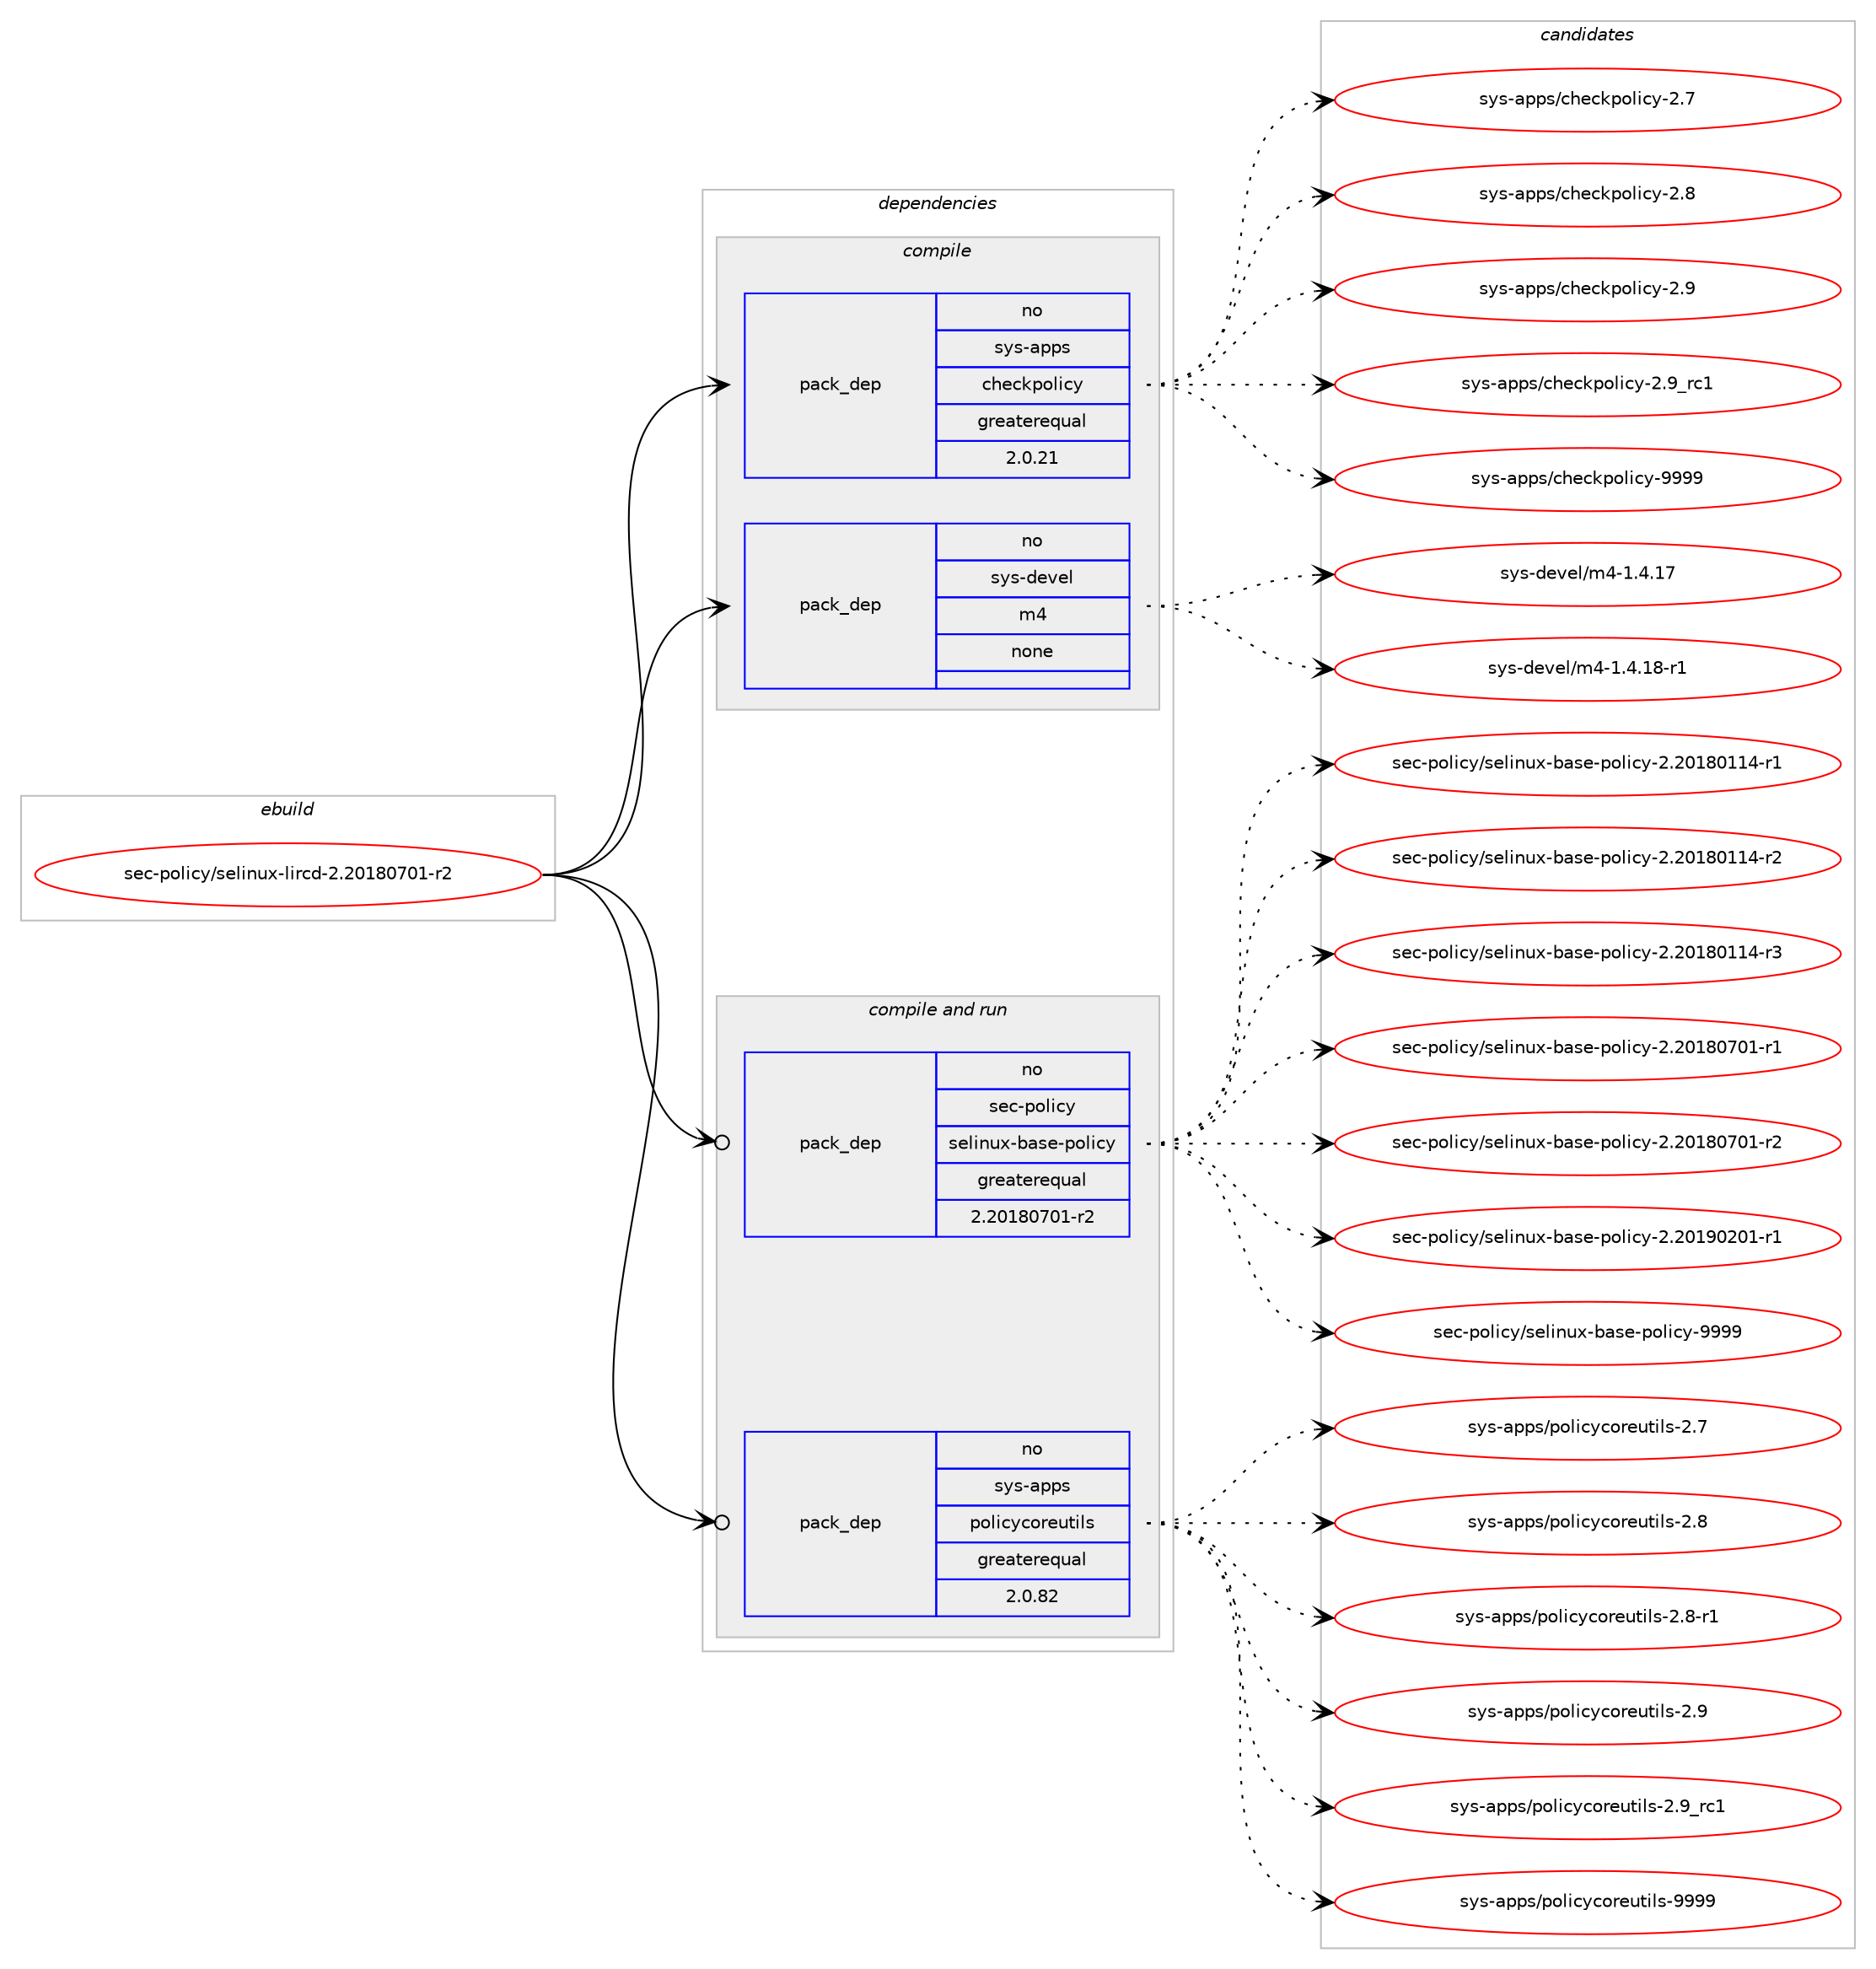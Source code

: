 digraph prolog {

# *************
# Graph options
# *************

newrank=true;
concentrate=true;
compound=true;
graph [rankdir=LR,fontname=Helvetica,fontsize=10,ranksep=1.5];#, ranksep=2.5, nodesep=0.2];
edge  [arrowhead=vee];
node  [fontname=Helvetica,fontsize=10];

# **********
# The ebuild
# **********

subgraph cluster_leftcol {
color=gray;
rank=same;
label=<<i>ebuild</i>>;
id [label="sec-policy/selinux-lircd-2.20180701-r2", color=red, width=4, href="../sec-policy/selinux-lircd-2.20180701-r2.svg"];
}

# ****************
# The dependencies
# ****************

subgraph cluster_midcol {
color=gray;
label=<<i>dependencies</i>>;
subgraph cluster_compile {
fillcolor="#eeeeee";
style=filled;
label=<<i>compile</i>>;
subgraph pack1294 {
dependency1382 [label=<<TABLE BORDER="0" CELLBORDER="1" CELLSPACING="0" CELLPADDING="4" WIDTH="220"><TR><TD ROWSPAN="6" CELLPADDING="30">pack_dep</TD></TR><TR><TD WIDTH="110">no</TD></TR><TR><TD>sys-apps</TD></TR><TR><TD>checkpolicy</TD></TR><TR><TD>greaterequal</TD></TR><TR><TD>2.0.21</TD></TR></TABLE>>, shape=none, color=blue];
}
id:e -> dependency1382:w [weight=20,style="solid",arrowhead="vee"];
subgraph pack1295 {
dependency1383 [label=<<TABLE BORDER="0" CELLBORDER="1" CELLSPACING="0" CELLPADDING="4" WIDTH="220"><TR><TD ROWSPAN="6" CELLPADDING="30">pack_dep</TD></TR><TR><TD WIDTH="110">no</TD></TR><TR><TD>sys-devel</TD></TR><TR><TD>m4</TD></TR><TR><TD>none</TD></TR><TR><TD></TD></TR></TABLE>>, shape=none, color=blue];
}
id:e -> dependency1383:w [weight=20,style="solid",arrowhead="vee"];
}
subgraph cluster_compileandrun {
fillcolor="#eeeeee";
style=filled;
label=<<i>compile and run</i>>;
subgraph pack1296 {
dependency1384 [label=<<TABLE BORDER="0" CELLBORDER="1" CELLSPACING="0" CELLPADDING="4" WIDTH="220"><TR><TD ROWSPAN="6" CELLPADDING="30">pack_dep</TD></TR><TR><TD WIDTH="110">no</TD></TR><TR><TD>sec-policy</TD></TR><TR><TD>selinux-base-policy</TD></TR><TR><TD>greaterequal</TD></TR><TR><TD>2.20180701-r2</TD></TR></TABLE>>, shape=none, color=blue];
}
id:e -> dependency1384:w [weight=20,style="solid",arrowhead="odotvee"];
subgraph pack1297 {
dependency1385 [label=<<TABLE BORDER="0" CELLBORDER="1" CELLSPACING="0" CELLPADDING="4" WIDTH="220"><TR><TD ROWSPAN="6" CELLPADDING="30">pack_dep</TD></TR><TR><TD WIDTH="110">no</TD></TR><TR><TD>sys-apps</TD></TR><TR><TD>policycoreutils</TD></TR><TR><TD>greaterequal</TD></TR><TR><TD>2.0.82</TD></TR></TABLE>>, shape=none, color=blue];
}
id:e -> dependency1385:w [weight=20,style="solid",arrowhead="odotvee"];
}
subgraph cluster_run {
fillcolor="#eeeeee";
style=filled;
label=<<i>run</i>>;
}
}

# **************
# The candidates
# **************

subgraph cluster_choices {
rank=same;
color=gray;
label=<<i>candidates</i>>;

subgraph choice1294 {
color=black;
nodesep=1;
choice11512111545971121121154799104101991071121111081059912145504655 [label="sys-apps/checkpolicy-2.7", color=red, width=4,href="../sys-apps/checkpolicy-2.7.svg"];
choice11512111545971121121154799104101991071121111081059912145504656 [label="sys-apps/checkpolicy-2.8", color=red, width=4,href="../sys-apps/checkpolicy-2.8.svg"];
choice11512111545971121121154799104101991071121111081059912145504657 [label="sys-apps/checkpolicy-2.9", color=red, width=4,href="../sys-apps/checkpolicy-2.9.svg"];
choice11512111545971121121154799104101991071121111081059912145504657951149949 [label="sys-apps/checkpolicy-2.9_rc1", color=red, width=4,href="../sys-apps/checkpolicy-2.9_rc1.svg"];
choice1151211154597112112115479910410199107112111108105991214557575757 [label="sys-apps/checkpolicy-9999", color=red, width=4,href="../sys-apps/checkpolicy-9999.svg"];
dependency1382:e -> choice11512111545971121121154799104101991071121111081059912145504655:w [style=dotted,weight="100"];
dependency1382:e -> choice11512111545971121121154799104101991071121111081059912145504656:w [style=dotted,weight="100"];
dependency1382:e -> choice11512111545971121121154799104101991071121111081059912145504657:w [style=dotted,weight="100"];
dependency1382:e -> choice11512111545971121121154799104101991071121111081059912145504657951149949:w [style=dotted,weight="100"];
dependency1382:e -> choice1151211154597112112115479910410199107112111108105991214557575757:w [style=dotted,weight="100"];
}
subgraph choice1295 {
color=black;
nodesep=1;
choice11512111545100101118101108471095245494652464955 [label="sys-devel/m4-1.4.17", color=red, width=4,href="../sys-devel/m4-1.4.17.svg"];
choice115121115451001011181011084710952454946524649564511449 [label="sys-devel/m4-1.4.18-r1", color=red, width=4,href="../sys-devel/m4-1.4.18-r1.svg"];
dependency1383:e -> choice11512111545100101118101108471095245494652464955:w [style=dotted,weight="100"];
dependency1383:e -> choice115121115451001011181011084710952454946524649564511449:w [style=dotted,weight="100"];
}
subgraph choice1296 {
color=black;
nodesep=1;
choice11510199451121111081059912147115101108105110117120459897115101451121111081059912145504650484956484949524511449 [label="sec-policy/selinux-base-policy-2.20180114-r1", color=red, width=4,href="../sec-policy/selinux-base-policy-2.20180114-r1.svg"];
choice11510199451121111081059912147115101108105110117120459897115101451121111081059912145504650484956484949524511450 [label="sec-policy/selinux-base-policy-2.20180114-r2", color=red, width=4,href="../sec-policy/selinux-base-policy-2.20180114-r2.svg"];
choice11510199451121111081059912147115101108105110117120459897115101451121111081059912145504650484956484949524511451 [label="sec-policy/selinux-base-policy-2.20180114-r3", color=red, width=4,href="../sec-policy/selinux-base-policy-2.20180114-r3.svg"];
choice11510199451121111081059912147115101108105110117120459897115101451121111081059912145504650484956485548494511449 [label="sec-policy/selinux-base-policy-2.20180701-r1", color=red, width=4,href="../sec-policy/selinux-base-policy-2.20180701-r1.svg"];
choice11510199451121111081059912147115101108105110117120459897115101451121111081059912145504650484956485548494511450 [label="sec-policy/selinux-base-policy-2.20180701-r2", color=red, width=4,href="../sec-policy/selinux-base-policy-2.20180701-r2.svg"];
choice11510199451121111081059912147115101108105110117120459897115101451121111081059912145504650484957485048494511449 [label="sec-policy/selinux-base-policy-2.20190201-r1", color=red, width=4,href="../sec-policy/selinux-base-policy-2.20190201-r1.svg"];
choice1151019945112111108105991214711510110810511011712045989711510145112111108105991214557575757 [label="sec-policy/selinux-base-policy-9999", color=red, width=4,href="../sec-policy/selinux-base-policy-9999.svg"];
dependency1384:e -> choice11510199451121111081059912147115101108105110117120459897115101451121111081059912145504650484956484949524511449:w [style=dotted,weight="100"];
dependency1384:e -> choice11510199451121111081059912147115101108105110117120459897115101451121111081059912145504650484956484949524511450:w [style=dotted,weight="100"];
dependency1384:e -> choice11510199451121111081059912147115101108105110117120459897115101451121111081059912145504650484956484949524511451:w [style=dotted,weight="100"];
dependency1384:e -> choice11510199451121111081059912147115101108105110117120459897115101451121111081059912145504650484956485548494511449:w [style=dotted,weight="100"];
dependency1384:e -> choice11510199451121111081059912147115101108105110117120459897115101451121111081059912145504650484956485548494511450:w [style=dotted,weight="100"];
dependency1384:e -> choice11510199451121111081059912147115101108105110117120459897115101451121111081059912145504650484957485048494511449:w [style=dotted,weight="100"];
dependency1384:e -> choice1151019945112111108105991214711510110810511011712045989711510145112111108105991214557575757:w [style=dotted,weight="100"];
}
subgraph choice1297 {
color=black;
nodesep=1;
choice115121115459711211211547112111108105991219911111410111711610510811545504655 [label="sys-apps/policycoreutils-2.7", color=red, width=4,href="../sys-apps/policycoreutils-2.7.svg"];
choice115121115459711211211547112111108105991219911111410111711610510811545504656 [label="sys-apps/policycoreutils-2.8", color=red, width=4,href="../sys-apps/policycoreutils-2.8.svg"];
choice1151211154597112112115471121111081059912199111114101117116105108115455046564511449 [label="sys-apps/policycoreutils-2.8-r1", color=red, width=4,href="../sys-apps/policycoreutils-2.8-r1.svg"];
choice115121115459711211211547112111108105991219911111410111711610510811545504657 [label="sys-apps/policycoreutils-2.9", color=red, width=4,href="../sys-apps/policycoreutils-2.9.svg"];
choice115121115459711211211547112111108105991219911111410111711610510811545504657951149949 [label="sys-apps/policycoreutils-2.9_rc1", color=red, width=4,href="../sys-apps/policycoreutils-2.9_rc1.svg"];
choice11512111545971121121154711211110810599121991111141011171161051081154557575757 [label="sys-apps/policycoreutils-9999", color=red, width=4,href="../sys-apps/policycoreutils-9999.svg"];
dependency1385:e -> choice115121115459711211211547112111108105991219911111410111711610510811545504655:w [style=dotted,weight="100"];
dependency1385:e -> choice115121115459711211211547112111108105991219911111410111711610510811545504656:w [style=dotted,weight="100"];
dependency1385:e -> choice1151211154597112112115471121111081059912199111114101117116105108115455046564511449:w [style=dotted,weight="100"];
dependency1385:e -> choice115121115459711211211547112111108105991219911111410111711610510811545504657:w [style=dotted,weight="100"];
dependency1385:e -> choice115121115459711211211547112111108105991219911111410111711610510811545504657951149949:w [style=dotted,weight="100"];
dependency1385:e -> choice11512111545971121121154711211110810599121991111141011171161051081154557575757:w [style=dotted,weight="100"];
}
}

}
